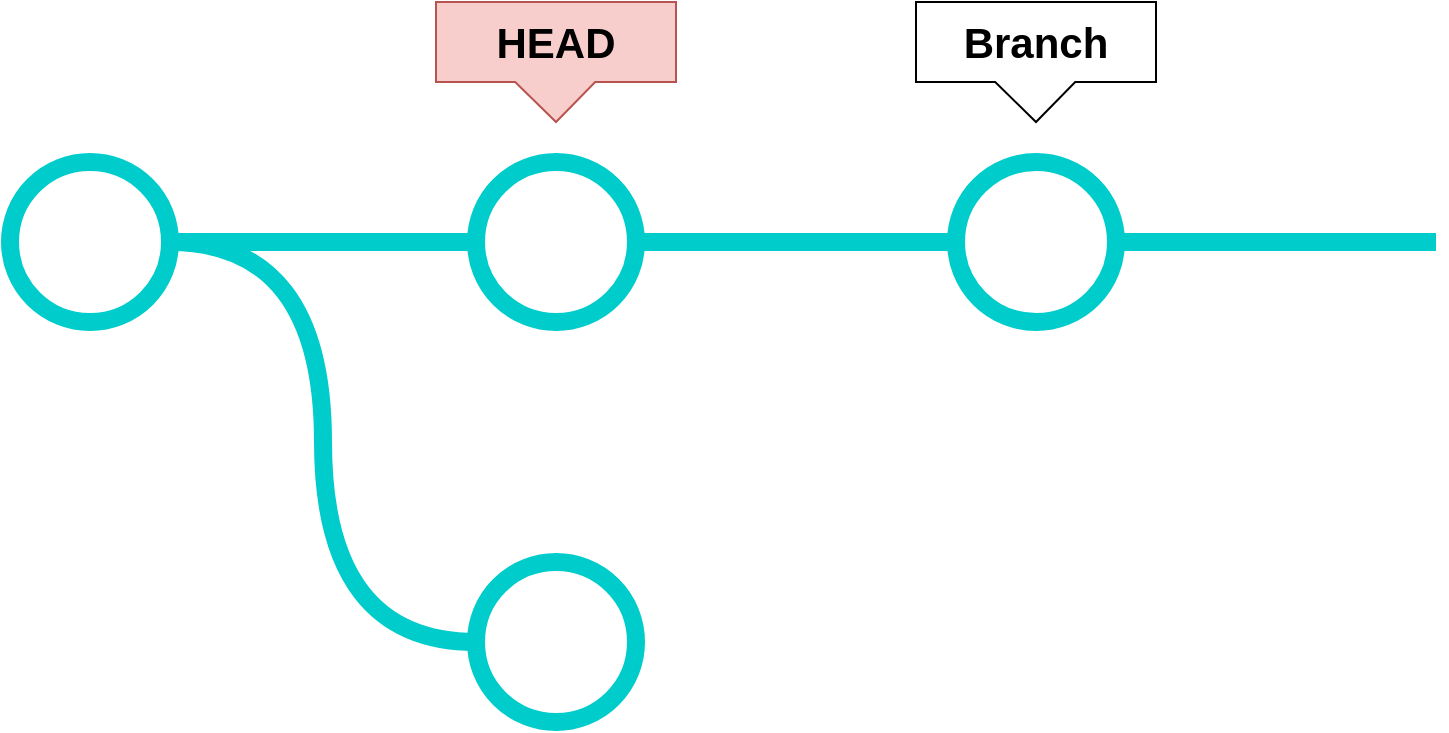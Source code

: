 <mxfile version="24.7.17">
  <diagram name="페이지-1" id="TyCWgPIIJnXb23eApywU">
    <mxGraphModel dx="1098" dy="868" grid="1" gridSize="10" guides="1" tooltips="1" connect="1" arrows="1" fold="1" page="1" pageScale="1" pageWidth="827" pageHeight="1169" math="0" shadow="0">
      <root>
        <mxCell id="0" />
        <mxCell id="1" parent="0" />
        <mxCell id="Iscfnm-9cM0oIYJd0HVT-1" style="edgeStyle=orthogonalEdgeStyle;rounded=0;orthogonalLoop=1;jettySize=auto;html=1;exitX=1;exitY=0.5;exitDx=0;exitDy=0;entryX=0;entryY=0.5;entryDx=0;entryDy=0;strokeWidth=9;endArrow=none;endFill=0;curved=1;strokeColor=#00CCCC;" edge="1" parent="1" source="Dcaar_uPSflFbAO7T3oa-1" target="Iscfnm-9cM0oIYJd0HVT-4">
          <mxGeometry relative="1" as="geometry">
            <mxPoint x="307.0" y="320" as="targetPoint" />
          </mxGeometry>
        </mxCell>
        <mxCell id="Dcaar_uPSflFbAO7T3oa-1" value="" style="ellipse;whiteSpace=wrap;html=1;aspect=fixed;strokeColor=#00CCCC;strokeWidth=9;" parent="1" vertex="1">
          <mxGeometry x="47" y="280" width="80" height="80" as="geometry" />
        </mxCell>
        <mxCell id="Iscfnm-9cM0oIYJd0HVT-4" value="" style="ellipse;whiteSpace=wrap;html=1;aspect=fixed;strokeColor=#00CCCC;strokeWidth=9;" vertex="1" parent="1">
          <mxGeometry x="280" y="280" width="80" height="80" as="geometry" />
        </mxCell>
        <mxCell id="Iscfnm-9cM0oIYJd0HVT-5" style="edgeStyle=orthogonalEdgeStyle;rounded=0;orthogonalLoop=1;jettySize=auto;html=1;strokeWidth=9;endArrow=none;endFill=0;curved=1;strokeColor=#00CCCC;exitX=1;exitY=0.5;exitDx=0;exitDy=0;" edge="1" parent="1" source="Iscfnm-9cM0oIYJd0HVT-6">
          <mxGeometry relative="1" as="geometry">
            <mxPoint x="760" y="320" as="targetPoint" />
            <mxPoint x="730" y="360" as="sourcePoint" />
          </mxGeometry>
        </mxCell>
        <mxCell id="Iscfnm-9cM0oIYJd0HVT-7" value="" style="ellipse;whiteSpace=wrap;html=1;aspect=fixed;strokeColor=#00CCCC;strokeWidth=9;" vertex="1" parent="1">
          <mxGeometry x="280" y="480" width="80" height="80" as="geometry" />
        </mxCell>
        <mxCell id="Iscfnm-9cM0oIYJd0HVT-8" style="edgeStyle=orthogonalEdgeStyle;rounded=0;orthogonalLoop=1;jettySize=auto;html=1;exitX=1;exitY=0.5;exitDx=0;exitDy=0;entryX=0;entryY=0.5;entryDx=0;entryDy=0;strokeWidth=9;endArrow=none;endFill=0;curved=1;strokeColor=#00CCCC;" edge="1" parent="1" source="Dcaar_uPSflFbAO7T3oa-1" target="Iscfnm-9cM0oIYJd0HVT-7">
          <mxGeometry relative="1" as="geometry">
            <mxPoint x="137" y="330" as="sourcePoint" />
            <mxPoint x="317.0" y="330" as="targetPoint" />
          </mxGeometry>
        </mxCell>
        <mxCell id="Iscfnm-9cM0oIYJd0HVT-9" value="" style="edgeStyle=orthogonalEdgeStyle;rounded=0;orthogonalLoop=1;jettySize=auto;html=1;exitX=1;exitY=0.5;exitDx=0;exitDy=0;entryX=0;entryY=0.5;entryDx=0;entryDy=0;strokeWidth=9;endArrow=none;endFill=0;curved=1;strokeColor=#00CCCC;" edge="1" parent="1" source="Iscfnm-9cM0oIYJd0HVT-4" target="Iscfnm-9cM0oIYJd0HVT-6">
          <mxGeometry relative="1" as="geometry">
            <mxPoint x="647.0" y="320" as="targetPoint" />
            <mxPoint x="440" y="320" as="sourcePoint" />
          </mxGeometry>
        </mxCell>
        <mxCell id="Iscfnm-9cM0oIYJd0HVT-6" value="" style="ellipse;whiteSpace=wrap;html=1;aspect=fixed;strokeColor=#00CCCC;strokeWidth=9;" vertex="1" parent="1">
          <mxGeometry x="520" y="280" width="80" height="80" as="geometry" />
        </mxCell>
        <mxCell id="Iscfnm-9cM0oIYJd0HVT-10" value="&lt;font style=&quot;font-size: 21px;&quot;&gt;&lt;b&gt;Branch&lt;/b&gt;&lt;/font&gt;" style="shape=callout;whiteSpace=wrap;html=1;perimeter=calloutPerimeter;size=20;position=0.33;position2=0.5;base=40;" vertex="1" parent="1">
          <mxGeometry x="500" y="200" width="120" height="60" as="geometry" />
        </mxCell>
        <mxCell id="Iscfnm-9cM0oIYJd0HVT-13" value="&lt;span style=&quot;font-size: 21px;&quot;&gt;&lt;b&gt;HEAD&lt;/b&gt;&lt;/span&gt;" style="shape=callout;whiteSpace=wrap;html=1;perimeter=calloutPerimeter;size=20;position=0.33;position2=0.5;base=40;fillColor=#f8cecc;strokeColor=#b85450;" vertex="1" parent="1">
          <mxGeometry x="260" y="200" width="120" height="60" as="geometry" />
        </mxCell>
      </root>
    </mxGraphModel>
  </diagram>
</mxfile>
